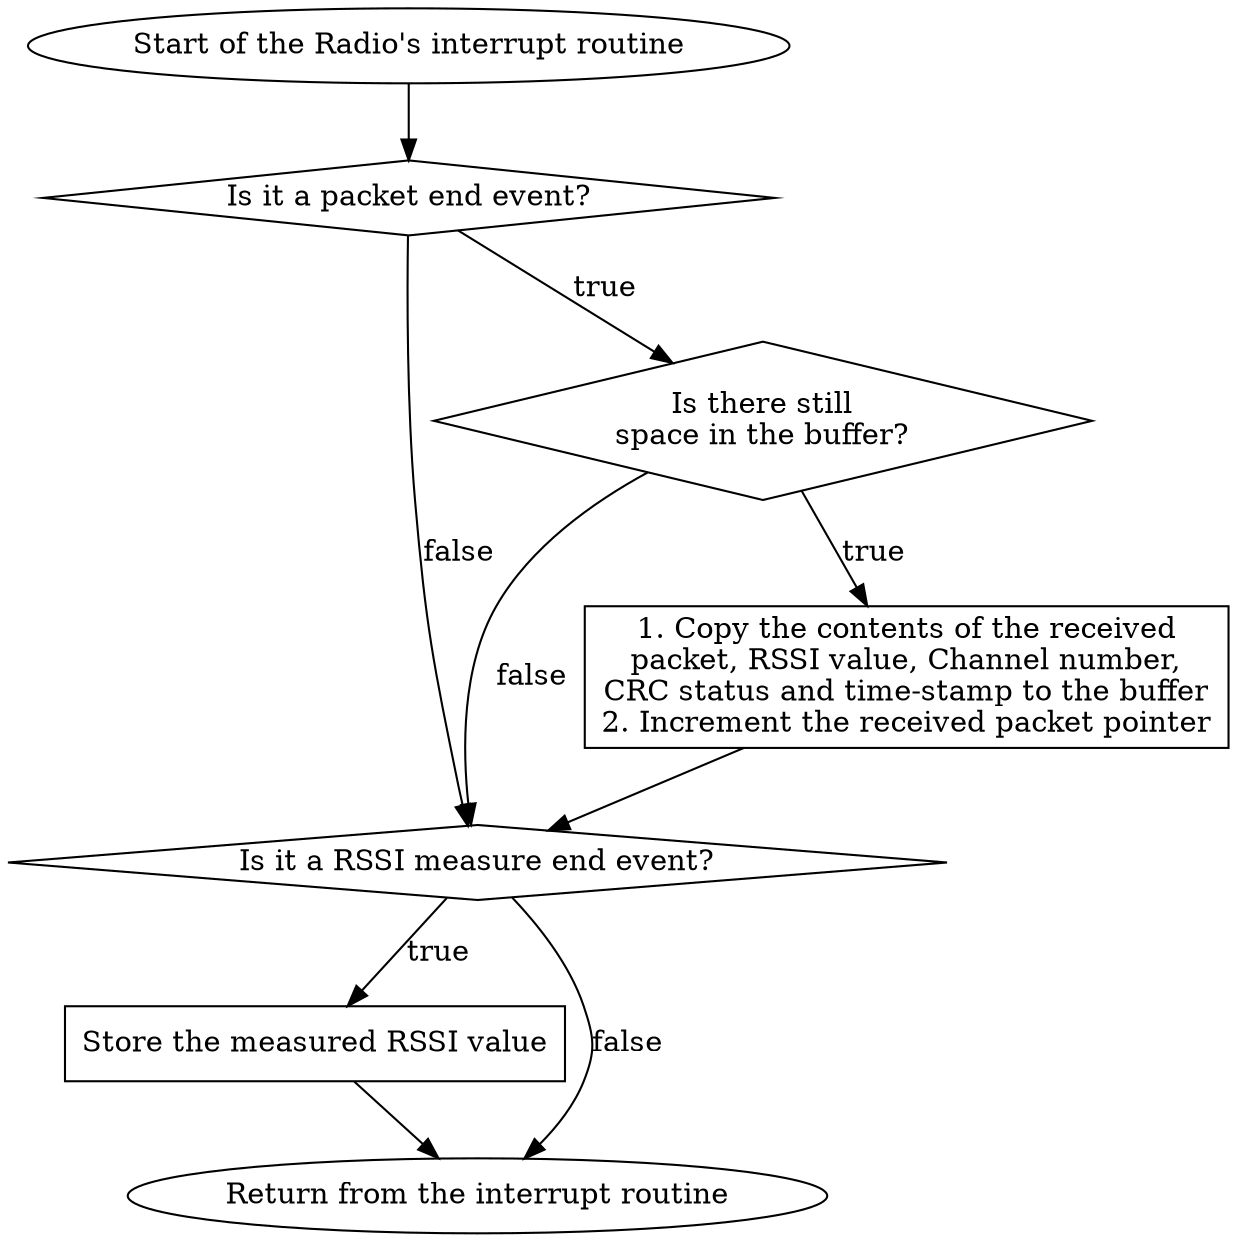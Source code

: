 digraph radio_isr{
 start [shape=oval, label="Start of the Radio's interrupt routine"]
 is_end [shape=diamond, label="Is it a packet end event?"]
 is_rssiend [shape=diamond, label="Is it a RSSI measure end event?"]
 check_ptr [shape=diamond, label="Is there still\nspace in the buffer?"]
 collect [shape = box, label="1. Copy the contents of the received\npacket, RSSI value, Channel number,\nCRC status and time-stamp to the buffer
2. Increment the received packet pointer"]
 rssi [shape = box, label="Store the measured RSSI value"]
 return [shape = oval, label="Return from the interrupt routine"]
 start -> is_end;
 is_end -> check_ptr [label ="true"];
 check_ptr -> collect [label ="true"]
 check_ptr -> is_rssiend [label ="false"];
 is_end -> is_rssiend [label ="false"];
 is_rssiend -> rssi [label ="true"];
 is_rssiend -> return [label="false"];
 collect -> is_rssiend;
 rssi -> return;
}
